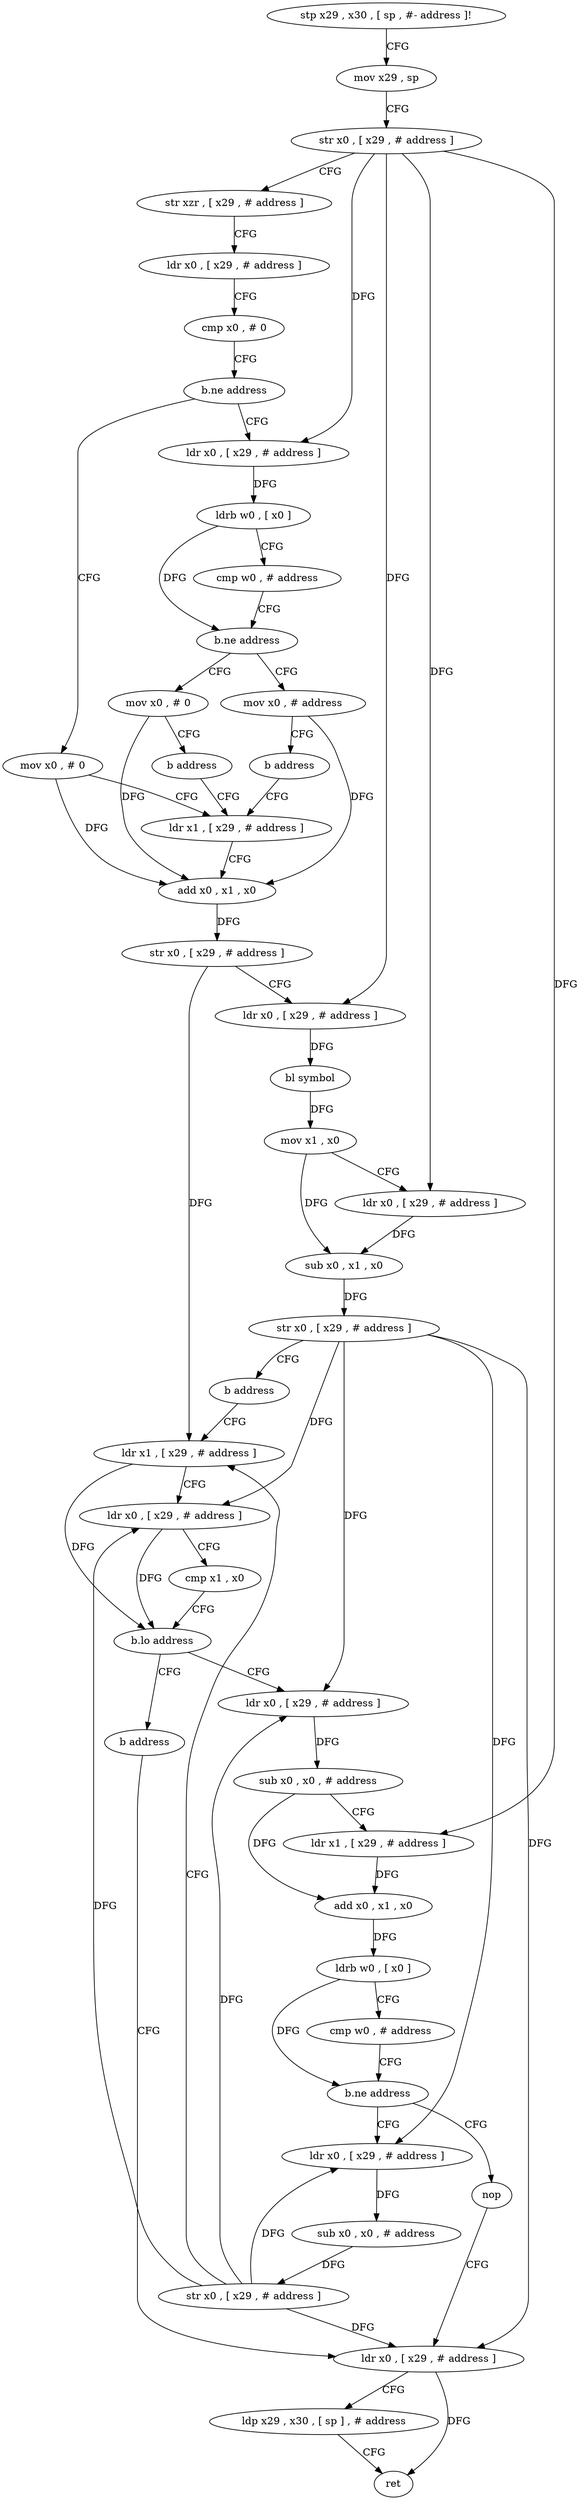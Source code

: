 digraph "func" {
"4300140" [label = "stp x29 , x30 , [ sp , #- address ]!" ]
"4300144" [label = "mov x29 , sp" ]
"4300148" [label = "str x0 , [ x29 , # address ]" ]
"4300152" [label = "str xzr , [ x29 , # address ]" ]
"4300156" [label = "ldr x0 , [ x29 , # address ]" ]
"4300160" [label = "cmp x0 , # 0" ]
"4300164" [label = "b.ne address" ]
"4300200" [label = "mov x0 , # 0" ]
"4300168" [label = "ldr x0 , [ x29 , # address ]" ]
"4300204" [label = "ldr x1 , [ x29 , # address ]" ]
"4300172" [label = "ldrb w0 , [ x0 ]" ]
"4300176" [label = "cmp w0 , # address" ]
"4300180" [label = "b.ne address" ]
"4300192" [label = "mov x0 , # 0" ]
"4300184" [label = "mov x0 , # address" ]
"4300284" [label = "ldr x1 , [ x29 , # address ]" ]
"4300288" [label = "ldr x0 , [ x29 , # address ]" ]
"4300292" [label = "cmp x1 , x0" ]
"4300296" [label = "b.lo address" ]
"4300244" [label = "ldr x0 , [ x29 , # address ]" ]
"4300300" [label = "b address" ]
"4300196" [label = "b address" ]
"4300188" [label = "b address" ]
"4300248" [label = "sub x0 , x0 , # address" ]
"4300252" [label = "ldr x1 , [ x29 , # address ]" ]
"4300256" [label = "add x0 , x1 , x0" ]
"4300260" [label = "ldrb w0 , [ x0 ]" ]
"4300264" [label = "cmp w0 , # address" ]
"4300268" [label = "b.ne address" ]
"4300304" [label = "nop" ]
"4300272" [label = "ldr x0 , [ x29 , # address ]" ]
"4300308" [label = "ldr x0 , [ x29 , # address ]" ]
"4300208" [label = "add x0 , x1 , x0" ]
"4300212" [label = "str x0 , [ x29 , # address ]" ]
"4300216" [label = "ldr x0 , [ x29 , # address ]" ]
"4300220" [label = "bl symbol" ]
"4300224" [label = "mov x1 , x0" ]
"4300228" [label = "ldr x0 , [ x29 , # address ]" ]
"4300232" [label = "sub x0 , x1 , x0" ]
"4300236" [label = "str x0 , [ x29 , # address ]" ]
"4300240" [label = "b address" ]
"4300276" [label = "sub x0 , x0 , # address" ]
"4300280" [label = "str x0 , [ x29 , # address ]" ]
"4300312" [label = "ldp x29 , x30 , [ sp ] , # address" ]
"4300316" [label = "ret" ]
"4300140" -> "4300144" [ label = "CFG" ]
"4300144" -> "4300148" [ label = "CFG" ]
"4300148" -> "4300152" [ label = "CFG" ]
"4300148" -> "4300168" [ label = "DFG" ]
"4300148" -> "4300216" [ label = "DFG" ]
"4300148" -> "4300228" [ label = "DFG" ]
"4300148" -> "4300252" [ label = "DFG" ]
"4300152" -> "4300156" [ label = "CFG" ]
"4300156" -> "4300160" [ label = "CFG" ]
"4300160" -> "4300164" [ label = "CFG" ]
"4300164" -> "4300200" [ label = "CFG" ]
"4300164" -> "4300168" [ label = "CFG" ]
"4300200" -> "4300204" [ label = "CFG" ]
"4300200" -> "4300208" [ label = "DFG" ]
"4300168" -> "4300172" [ label = "DFG" ]
"4300204" -> "4300208" [ label = "CFG" ]
"4300172" -> "4300176" [ label = "CFG" ]
"4300172" -> "4300180" [ label = "DFG" ]
"4300176" -> "4300180" [ label = "CFG" ]
"4300180" -> "4300192" [ label = "CFG" ]
"4300180" -> "4300184" [ label = "CFG" ]
"4300192" -> "4300196" [ label = "CFG" ]
"4300192" -> "4300208" [ label = "DFG" ]
"4300184" -> "4300188" [ label = "CFG" ]
"4300184" -> "4300208" [ label = "DFG" ]
"4300284" -> "4300288" [ label = "CFG" ]
"4300284" -> "4300296" [ label = "DFG" ]
"4300288" -> "4300292" [ label = "CFG" ]
"4300288" -> "4300296" [ label = "DFG" ]
"4300292" -> "4300296" [ label = "CFG" ]
"4300296" -> "4300244" [ label = "CFG" ]
"4300296" -> "4300300" [ label = "CFG" ]
"4300244" -> "4300248" [ label = "DFG" ]
"4300300" -> "4300308" [ label = "CFG" ]
"4300196" -> "4300204" [ label = "CFG" ]
"4300188" -> "4300204" [ label = "CFG" ]
"4300248" -> "4300252" [ label = "CFG" ]
"4300248" -> "4300256" [ label = "DFG" ]
"4300252" -> "4300256" [ label = "DFG" ]
"4300256" -> "4300260" [ label = "DFG" ]
"4300260" -> "4300264" [ label = "CFG" ]
"4300260" -> "4300268" [ label = "DFG" ]
"4300264" -> "4300268" [ label = "CFG" ]
"4300268" -> "4300304" [ label = "CFG" ]
"4300268" -> "4300272" [ label = "CFG" ]
"4300304" -> "4300308" [ label = "CFG" ]
"4300272" -> "4300276" [ label = "DFG" ]
"4300308" -> "4300312" [ label = "CFG" ]
"4300308" -> "4300316" [ label = "DFG" ]
"4300208" -> "4300212" [ label = "DFG" ]
"4300212" -> "4300216" [ label = "CFG" ]
"4300212" -> "4300284" [ label = "DFG" ]
"4300216" -> "4300220" [ label = "DFG" ]
"4300220" -> "4300224" [ label = "DFG" ]
"4300224" -> "4300228" [ label = "CFG" ]
"4300224" -> "4300232" [ label = "DFG" ]
"4300228" -> "4300232" [ label = "DFG" ]
"4300232" -> "4300236" [ label = "DFG" ]
"4300236" -> "4300240" [ label = "CFG" ]
"4300236" -> "4300288" [ label = "DFG" ]
"4300236" -> "4300244" [ label = "DFG" ]
"4300236" -> "4300272" [ label = "DFG" ]
"4300236" -> "4300308" [ label = "DFG" ]
"4300240" -> "4300284" [ label = "CFG" ]
"4300276" -> "4300280" [ label = "DFG" ]
"4300280" -> "4300284" [ label = "CFG" ]
"4300280" -> "4300288" [ label = "DFG" ]
"4300280" -> "4300244" [ label = "DFG" ]
"4300280" -> "4300272" [ label = "DFG" ]
"4300280" -> "4300308" [ label = "DFG" ]
"4300312" -> "4300316" [ label = "CFG" ]
}

